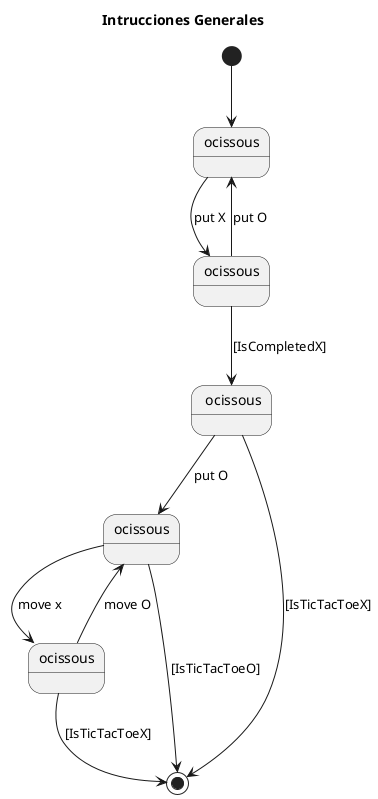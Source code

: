 @startuml Funcionality

title Intrucciones Generales

state A as "ocissous"
state B as "ocissous"
state C as " ocissous"
state D as "ocissous"
state E as "ocissous"
[*] --> A
A --> B: put X
B --> A : put O
B --> C : [IsCompletedX]
C --> D : put O
C --> [*] : [IsTicTacToeX]
D --> E : move x
E --> D : move O
D --> [*] : [IsTicTacToeO]
E --> [*] : [IsTicTacToeX]

@enduml